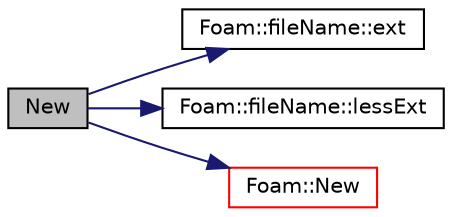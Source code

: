 digraph "New"
{
  bgcolor="transparent";
  edge [fontname="Helvetica",fontsize="10",labelfontname="Helvetica",labelfontsize="10"];
  node [fontname="Helvetica",fontsize="10",shape=record];
  rankdir="LR";
  Node1 [label="New",height=0.2,width=0.4,color="black", fillcolor="grey75", style="filled", fontcolor="black"];
  Node1 -> Node2 [color="midnightblue",fontsize="10",style="solid",fontname="Helvetica"];
  Node2 [label="Foam::fileName::ext",height=0.2,width=0.4,color="black",URL="$a00781.html#a949d8ddb08ad72e81d850c28f9c3abfc",tooltip="Return file name extension (part after last .) "];
  Node1 -> Node3 [color="midnightblue",fontsize="10",style="solid",fontname="Helvetica"];
  Node3 [label="Foam::fileName::lessExt",height=0.2,width=0.4,color="black",URL="$a00781.html#a8313eb64672be97529ce588ee8004061",tooltip="Return file name without extension (part before last .) "];
  Node1 -> Node4 [color="midnightblue",fontsize="10",style="solid",fontname="Helvetica"];
  Node4 [label="Foam::New",height=0.2,width=0.4,color="red",URL="$a10758.html#a9d62cf14554c95e83f83f14909d9e0ec"];
}
